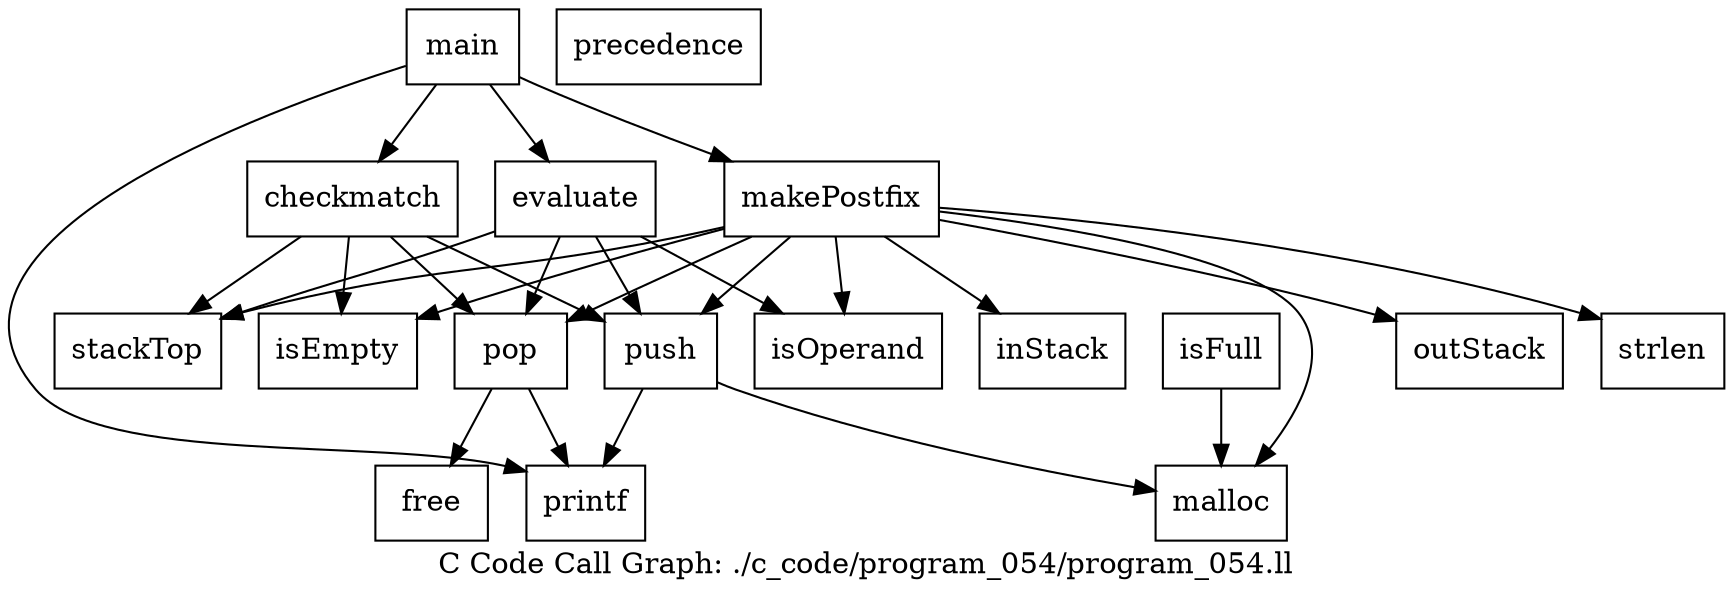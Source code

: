 digraph "C Code Call Graph: ./c_code/program_054/program_054.ll" {
	label="C Code Call Graph: ./c_code/program_054/program_054.ll";

	Node0x55fd9f3f4390 [shape=record,label="{push}"];
	Node0x55fd9f3f4390 -> Node0x55fd9f3f6950;
	Node0x55fd9f3f4390 -> Node0x55fd9f4022d0;
	Node0x55fd9f3f6950 [shape=record,label="{malloc}"];
	Node0x55fd9f4022d0 [shape=record,label="{printf}"];
	Node0x55fd9f3f9750 [shape=record,label="{pop}"];
	Node0x55fd9f3f9750 -> Node0x55fd9f4022d0;
	Node0x55fd9f3f9750 -> Node0x55fd9f3f7d20;
	Node0x55fd9f3f7d20 [shape=record,label="{free}"];
	Node0x55fd9f414c30 [shape=record,label="{isFull}"];
	Node0x55fd9f414c30 -> Node0x55fd9f3f6950;
	Node0x55fd9f40f030 [shape=record,label="{isEmpty}"];
	Node0x55fd9f418580 [shape=record,label="{stackTop}"];
	Node0x55fd9f418600 [shape=record,label="{checkmatch}"];
	Node0x55fd9f418600 -> Node0x55fd9f3f4390;
	Node0x55fd9f418600 -> Node0x55fd9f40f030;
	Node0x55fd9f418600 -> Node0x55fd9f418580;
	Node0x55fd9f418600 -> Node0x55fd9f3f9750;
	Node0x55fd9f41d990 [shape=record,label="{inStack}"];
	Node0x55fd9f41da10 [shape=record,label="{outStack}"];
	Node0x55fd9f41da90 [shape=record,label="{isOperand}"];
	Node0x55fd9f41db10 [shape=record,label="{precedence}"];
	Node0x55fd9f41db90 [shape=record,label="{makePostfix}"];
	Node0x55fd9f41db90 -> Node0x55fd9f41dc10;
	Node0x55fd9f41db90 -> Node0x55fd9f3f6950;
	Node0x55fd9f41db90 -> Node0x55fd9f41da90;
	Node0x55fd9f41db90 -> Node0x55fd9f418580;
	Node0x55fd9f41db90 -> Node0x55fd9f41d990;
	Node0x55fd9f41db90 -> Node0x55fd9f41da10;
	Node0x55fd9f41db90 -> Node0x55fd9f3f4390;
	Node0x55fd9f41db90 -> Node0x55fd9f3f9750;
	Node0x55fd9f41db90 -> Node0x55fd9f40f030;
	Node0x55fd9f41dc10 [shape=record,label="{strlen}"];
	Node0x55fd9f41e070 [shape=record,label="{evaluate}"];
	Node0x55fd9f41e070 -> Node0x55fd9f41da90;
	Node0x55fd9f41e070 -> Node0x55fd9f3f4390;
	Node0x55fd9f41e070 -> Node0x55fd9f3f9750;
	Node0x55fd9f41e070 -> Node0x55fd9f418580;
	Node0x55fd9f41e0f0 [shape=record,label="{main}"];
	Node0x55fd9f41e0f0 -> Node0x55fd9f418600;
	Node0x55fd9f41e0f0 -> Node0x55fd9f4022d0;
	Node0x55fd9f41e0f0 -> Node0x55fd9f41e070;
	Node0x55fd9f41e0f0 -> Node0x55fd9f41db90;
}

